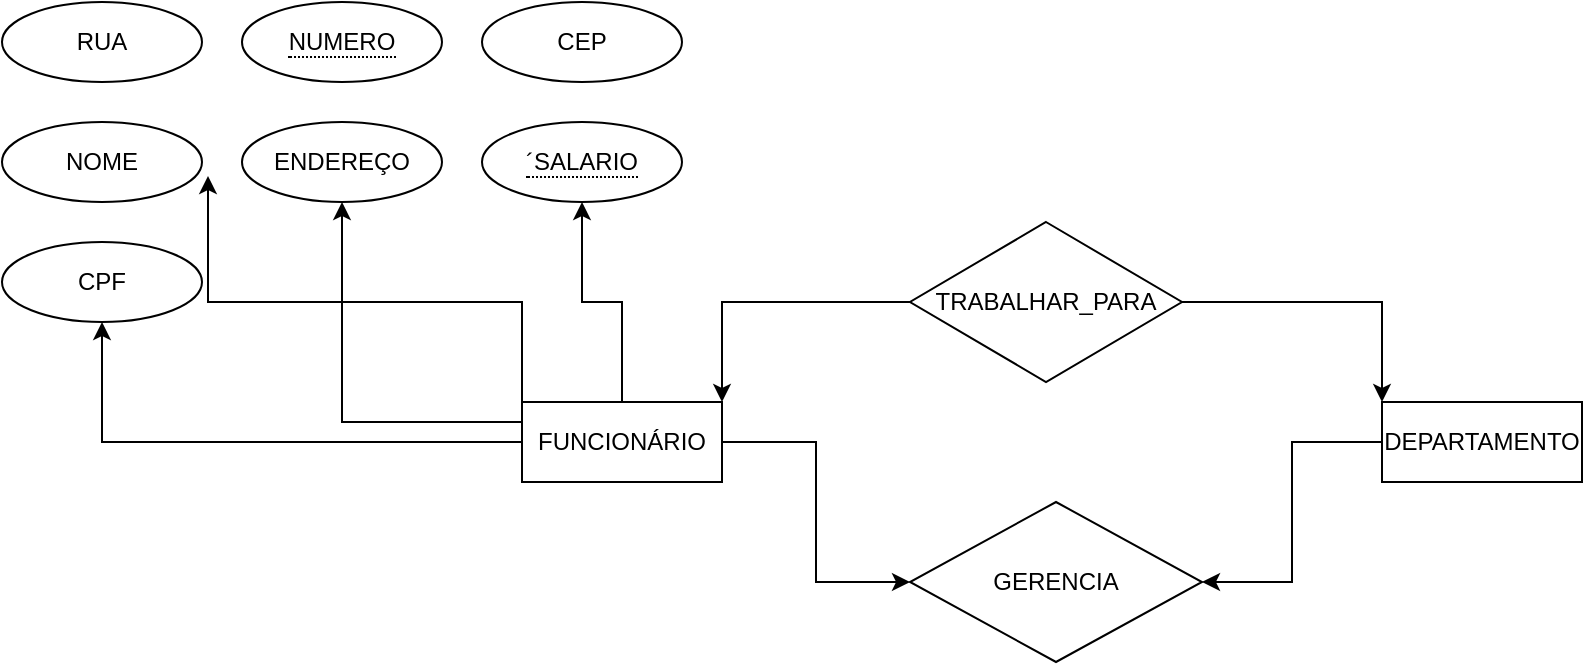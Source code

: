<mxfile version="24.7.7">
  <diagram name="Página-1" id="JcE80A2MZhTcPxWvcBoK">
    <mxGraphModel dx="1539" dy="771" grid="1" gridSize="10" guides="1" tooltips="1" connect="1" arrows="1" fold="1" page="1" pageScale="1" pageWidth="827" pageHeight="1169" background="none" math="0" shadow="0">
      <root>
        <mxCell id="0" />
        <mxCell id="1" parent="0" />
        <mxCell id="xfxczLTc0W3If0-bYOlU-2" value="GERENCIA" style="shape=rhombus;perimeter=rhombusPerimeter;whiteSpace=wrap;html=1;align=center;" vertex="1" parent="1">
          <mxGeometry x="354" y="300" width="146" height="80" as="geometry" />
        </mxCell>
        <mxCell id="xfxczLTc0W3If0-bYOlU-6" style="edgeStyle=orthogonalEdgeStyle;rounded=0;orthogonalLoop=1;jettySize=auto;html=1;entryX=1;entryY=0;entryDx=0;entryDy=0;" edge="1" parent="1" source="xfxczLTc0W3If0-bYOlU-3" target="xfxczLTc0W3If0-bYOlU-4">
          <mxGeometry relative="1" as="geometry" />
        </mxCell>
        <mxCell id="xfxczLTc0W3If0-bYOlU-7" style="edgeStyle=orthogonalEdgeStyle;rounded=0;orthogonalLoop=1;jettySize=auto;html=1;entryX=0;entryY=0;entryDx=0;entryDy=0;" edge="1" parent="1" source="xfxczLTc0W3If0-bYOlU-3" target="xfxczLTc0W3If0-bYOlU-5">
          <mxGeometry relative="1" as="geometry" />
        </mxCell>
        <mxCell id="xfxczLTc0W3If0-bYOlU-3" value="TRABALHAR_PARA" style="shape=rhombus;perimeter=rhombusPerimeter;whiteSpace=wrap;html=1;align=center;" vertex="1" parent="1">
          <mxGeometry x="354" y="160" width="136" height="80" as="geometry" />
        </mxCell>
        <mxCell id="xfxczLTc0W3If0-bYOlU-9" style="edgeStyle=orthogonalEdgeStyle;rounded=0;orthogonalLoop=1;jettySize=auto;html=1;entryX=0;entryY=0.5;entryDx=0;entryDy=0;" edge="1" parent="1" source="xfxczLTc0W3If0-bYOlU-4" target="xfxczLTc0W3If0-bYOlU-2">
          <mxGeometry relative="1" as="geometry" />
        </mxCell>
        <mxCell id="xfxczLTc0W3If0-bYOlU-19" style="edgeStyle=orthogonalEdgeStyle;rounded=0;orthogonalLoop=1;jettySize=auto;html=1;entryX=0.5;entryY=1;entryDx=0;entryDy=0;" edge="1" parent="1" source="xfxczLTc0W3If0-bYOlU-4" target="xfxczLTc0W3If0-bYOlU-13">
          <mxGeometry relative="1" as="geometry" />
        </mxCell>
        <mxCell id="xfxczLTc0W3If0-bYOlU-20" style="edgeStyle=orthogonalEdgeStyle;rounded=0;orthogonalLoop=1;jettySize=auto;html=1;entryX=0.5;entryY=1;entryDx=0;entryDy=0;" edge="1" parent="1" source="xfxczLTc0W3If0-bYOlU-4" target="xfxczLTc0W3If0-bYOlU-14">
          <mxGeometry relative="1" as="geometry">
            <mxPoint x="130" y="190" as="targetPoint" />
            <Array as="points">
              <mxPoint x="70" y="260" />
            </Array>
          </mxGeometry>
        </mxCell>
        <mxCell id="xfxczLTc0W3If0-bYOlU-23" style="edgeStyle=orthogonalEdgeStyle;rounded=0;orthogonalLoop=1;jettySize=auto;html=1;entryX=0.5;entryY=1;entryDx=0;entryDy=0;" edge="1" parent="1" source="xfxczLTc0W3If0-bYOlU-4" target="xfxczLTc0W3If0-bYOlU-15">
          <mxGeometry relative="1" as="geometry" />
        </mxCell>
        <mxCell id="xfxczLTc0W3If0-bYOlU-4" value="FUNCIONÁRIO" style="whiteSpace=wrap;html=1;align=center;" vertex="1" parent="1">
          <mxGeometry x="160" y="250" width="100" height="40" as="geometry" />
        </mxCell>
        <mxCell id="xfxczLTc0W3If0-bYOlU-8" style="edgeStyle=orthogonalEdgeStyle;rounded=0;orthogonalLoop=1;jettySize=auto;html=1;entryX=1;entryY=0.5;entryDx=0;entryDy=0;" edge="1" parent="1" source="xfxczLTc0W3If0-bYOlU-5" target="xfxczLTc0W3If0-bYOlU-2">
          <mxGeometry relative="1" as="geometry" />
        </mxCell>
        <mxCell id="xfxczLTc0W3If0-bYOlU-5" value="DEPARTAMENTO" style="whiteSpace=wrap;html=1;align=center;" vertex="1" parent="1">
          <mxGeometry x="590" y="250" width="100" height="40" as="geometry" />
        </mxCell>
        <mxCell id="xfxczLTc0W3If0-bYOlU-11" value="&lt;span style=&quot;border-bottom: 1px dotted&quot;&gt;NUMERO&lt;/span&gt;" style="ellipse;whiteSpace=wrap;html=1;align=center;" vertex="1" parent="1">
          <mxGeometry x="20" y="50" width="100" height="40" as="geometry" />
        </mxCell>
        <mxCell id="xfxczLTc0W3If0-bYOlU-12" value="CEP" style="ellipse;whiteSpace=wrap;html=1;align=center;" vertex="1" parent="1">
          <mxGeometry x="140" y="50" width="100" height="40" as="geometry" />
        </mxCell>
        <mxCell id="xfxczLTc0W3If0-bYOlU-13" value="&lt;span style=&quot;border-bottom: 1px dotted&quot;&gt;´SALARIO&lt;/span&gt;" style="ellipse;whiteSpace=wrap;html=1;align=center;" vertex="1" parent="1">
          <mxGeometry x="140" y="110" width="100" height="40" as="geometry" />
        </mxCell>
        <mxCell id="xfxczLTc0W3If0-bYOlU-14" value="ENDEREÇO" style="ellipse;whiteSpace=wrap;html=1;align=center;" vertex="1" parent="1">
          <mxGeometry x="20" y="110" width="100" height="40" as="geometry" />
        </mxCell>
        <mxCell id="xfxczLTc0W3If0-bYOlU-15" value="CPF" style="ellipse;whiteSpace=wrap;html=1;align=center;" vertex="1" parent="1">
          <mxGeometry x="-100" y="170" width="100" height="40" as="geometry" />
        </mxCell>
        <mxCell id="xfxczLTc0W3If0-bYOlU-16" value="NOME" style="ellipse;whiteSpace=wrap;html=1;align=center;" vertex="1" parent="1">
          <mxGeometry x="-100" y="110" width="100" height="40" as="geometry" />
        </mxCell>
        <mxCell id="xfxczLTc0W3If0-bYOlU-18" value="RUA" style="ellipse;whiteSpace=wrap;html=1;align=center;" vertex="1" parent="1">
          <mxGeometry x="-100" y="50" width="100" height="40" as="geometry" />
        </mxCell>
        <mxCell id="xfxczLTc0W3If0-bYOlU-22" style="edgeStyle=orthogonalEdgeStyle;rounded=0;orthogonalLoop=1;jettySize=auto;html=1;exitX=0;exitY=0;exitDx=0;exitDy=0;entryX=1.03;entryY=0.675;entryDx=0;entryDy=0;entryPerimeter=0;" edge="1" parent="1" source="xfxczLTc0W3If0-bYOlU-4" target="xfxczLTc0W3If0-bYOlU-16">
          <mxGeometry relative="1" as="geometry" />
        </mxCell>
      </root>
    </mxGraphModel>
  </diagram>
</mxfile>
